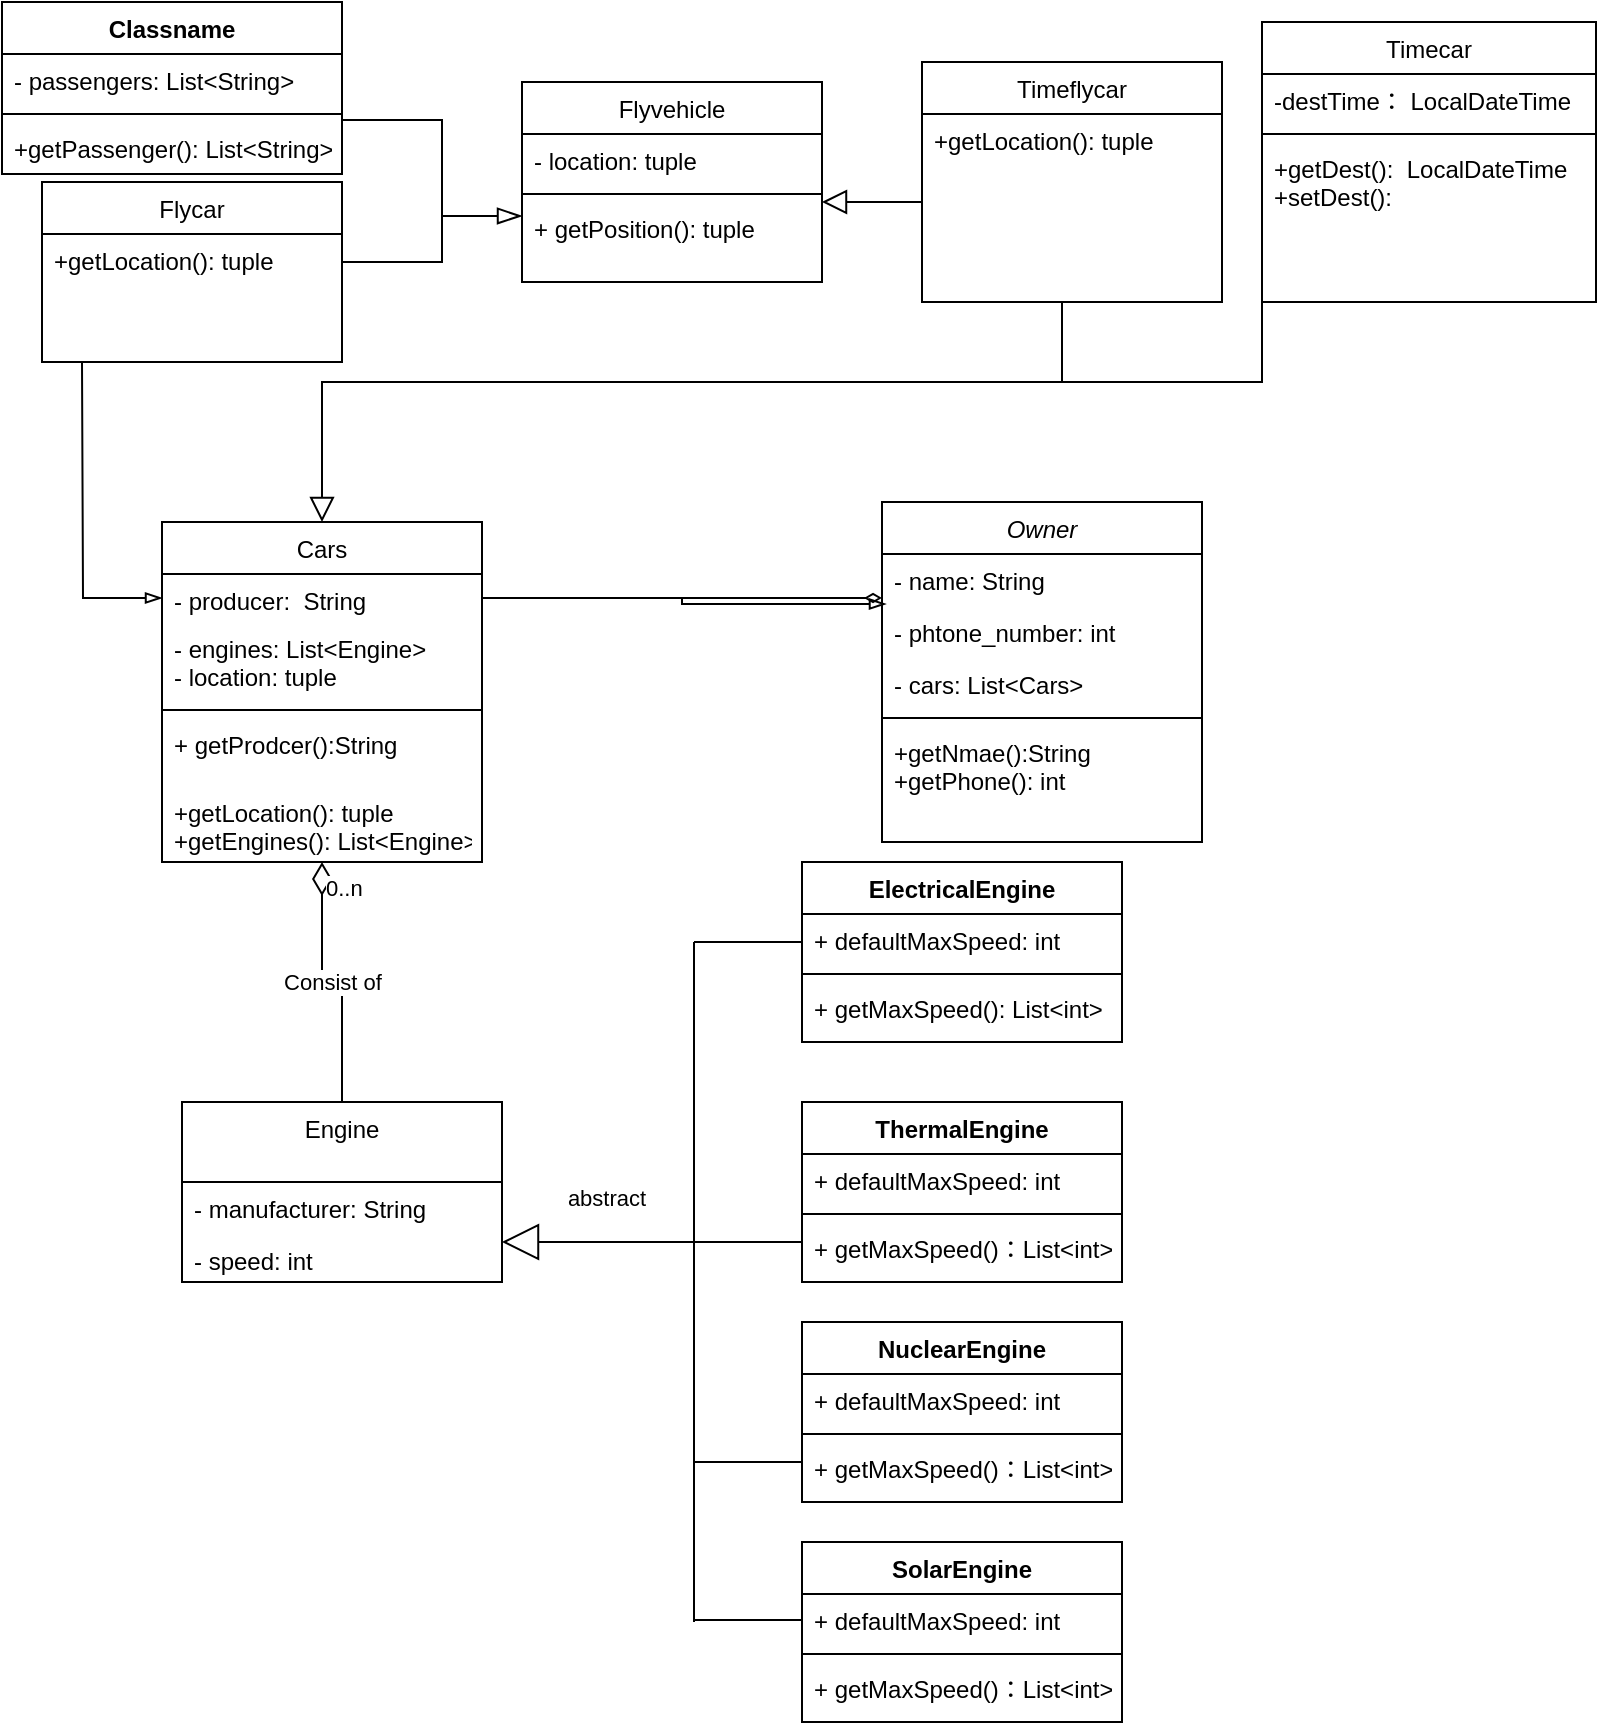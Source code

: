 <mxfile version="15.4.0" type="github">
  <diagram id="C5RBs43oDa-KdzZeNtuy" name="Page-1">
    <mxGraphModel dx="1422" dy="800" grid="1" gridSize="10" guides="1" tooltips="1" connect="1" arrows="1" fold="1" page="1" pageScale="1" pageWidth="827" pageHeight="1169" math="0" shadow="0">
      <root>
        <mxCell id="WIyWlLk6GJQsqaUBKTNV-0" />
        <mxCell id="WIyWlLk6GJQsqaUBKTNV-1" parent="WIyWlLk6GJQsqaUBKTNV-0" />
        <mxCell id="zkfFHV4jXpPFQw0GAbJ--0" value="Owner" style="swimlane;fontStyle=2;align=center;verticalAlign=top;childLayout=stackLayout;horizontal=1;startSize=26;horizontalStack=0;resizeParent=1;resizeLast=0;collapsible=1;marginBottom=0;rounded=0;shadow=0;strokeWidth=1;" parent="WIyWlLk6GJQsqaUBKTNV-1" vertex="1">
          <mxGeometry x="470" y="260" width="160" height="170" as="geometry">
            <mxRectangle x="230" y="140" width="160" height="26" as="alternateBounds" />
          </mxGeometry>
        </mxCell>
        <mxCell id="zkfFHV4jXpPFQw0GAbJ--1" value="- name: String" style="text;align=left;verticalAlign=top;spacingLeft=4;spacingRight=4;overflow=hidden;rotatable=0;points=[[0,0.5],[1,0.5]];portConstraint=eastwest;perimeterSpacing=3;" parent="zkfFHV4jXpPFQw0GAbJ--0" vertex="1">
          <mxGeometry y="26" width="160" height="26" as="geometry" />
        </mxCell>
        <mxCell id="zkfFHV4jXpPFQw0GAbJ--2" value="- phtone_number: int" style="text;align=left;verticalAlign=top;spacingLeft=4;spacingRight=4;overflow=hidden;rotatable=0;points=[[0,0.5],[1,0.5]];portConstraint=eastwest;rounded=0;shadow=0;html=0;" parent="zkfFHV4jXpPFQw0GAbJ--0" vertex="1">
          <mxGeometry y="52" width="160" height="26" as="geometry" />
        </mxCell>
        <mxCell id="zkfFHV4jXpPFQw0GAbJ--3" value="- cars: List&lt;Cars&gt;" style="text;align=left;verticalAlign=top;spacingLeft=4;spacingRight=4;overflow=hidden;rotatable=0;points=[[0,0.5],[1,0.5]];portConstraint=eastwest;rounded=0;shadow=0;html=0;" parent="zkfFHV4jXpPFQw0GAbJ--0" vertex="1">
          <mxGeometry y="78" width="160" height="26" as="geometry" />
        </mxCell>
        <mxCell id="zkfFHV4jXpPFQw0GAbJ--4" value="" style="line;html=1;strokeWidth=1;align=left;verticalAlign=middle;spacingTop=-1;spacingLeft=3;spacingRight=3;rotatable=0;labelPosition=right;points=[];portConstraint=eastwest;" parent="zkfFHV4jXpPFQw0GAbJ--0" vertex="1">
          <mxGeometry y="104" width="160" height="8" as="geometry" />
        </mxCell>
        <mxCell id="zkfFHV4jXpPFQw0GAbJ--5" value="+getNmae():String&#xa;+getPhone(): int" style="text;align=left;verticalAlign=top;spacingLeft=4;spacingRight=4;overflow=hidden;rotatable=0;points=[[0,0.5],[1,0.5]];portConstraint=eastwest;" parent="zkfFHV4jXpPFQw0GAbJ--0" vertex="1">
          <mxGeometry y="112" width="160" height="38" as="geometry" />
        </mxCell>
        <mxCell id="zkfFHV4jXpPFQw0GAbJ--6" value="Engine" style="swimlane;fontStyle=0;align=center;verticalAlign=top;childLayout=stackLayout;horizontal=1;startSize=40;horizontalStack=0;resizeParent=1;resizeLast=0;collapsible=1;marginBottom=0;rounded=0;shadow=0;strokeWidth=1;" parent="WIyWlLk6GJQsqaUBKTNV-1" vertex="1">
          <mxGeometry x="120" y="560" width="160" height="90" as="geometry">
            <mxRectangle x="130" y="380" width="160" height="26" as="alternateBounds" />
          </mxGeometry>
        </mxCell>
        <mxCell id="zkfFHV4jXpPFQw0GAbJ--7" value="- manufacturer: String" style="text;align=left;verticalAlign=top;spacingLeft=4;spacingRight=4;overflow=hidden;rotatable=0;points=[[0,0.5],[1,0.5]];portConstraint=eastwest;" parent="zkfFHV4jXpPFQw0GAbJ--6" vertex="1">
          <mxGeometry y="40" width="160" height="26" as="geometry" />
        </mxCell>
        <mxCell id="zkfFHV4jXpPFQw0GAbJ--8" value="- speed: int" style="text;align=left;verticalAlign=top;spacingLeft=4;spacingRight=4;overflow=hidden;rotatable=0;points=[[0,0.5],[1,0.5]];portConstraint=eastwest;rounded=0;shadow=0;html=0;" parent="zkfFHV4jXpPFQw0GAbJ--6" vertex="1">
          <mxGeometry y="66" width="160" height="24" as="geometry" />
        </mxCell>
        <mxCell id="WK9aIZO4xvANbDTRSzgN-33" style="edgeStyle=orthogonalEdgeStyle;rounded=0;orthogonalLoop=1;jettySize=auto;html=1;exitX=0.5;exitY=1;exitDx=0;exitDy=0;entryX=0.5;entryY=0;entryDx=0;entryDy=0;endArrow=block;endFill=0;endSize=10;strokeWidth=1;" parent="WIyWlLk6GJQsqaUBKTNV-1" source="WK9aIZO4xvANbDTRSzgN-27" target="zkfFHV4jXpPFQw0GAbJ--17" edge="1">
          <mxGeometry relative="1" as="geometry">
            <Array as="points">
              <mxPoint x="560" y="160" />
              <mxPoint x="560" y="200" />
              <mxPoint x="190" y="200" />
            </Array>
          </mxGeometry>
        </mxCell>
        <mxCell id="zkfFHV4jXpPFQw0GAbJ--17" value="Cars" style="swimlane;fontStyle=0;align=center;verticalAlign=top;childLayout=stackLayout;horizontal=1;startSize=26;horizontalStack=0;resizeParent=1;resizeLast=0;collapsible=1;marginBottom=0;rounded=0;shadow=0;strokeWidth=1;" parent="WIyWlLk6GJQsqaUBKTNV-1" vertex="1">
          <mxGeometry x="110" y="270" width="160" height="170" as="geometry">
            <mxRectangle x="550" y="140" width="160" height="26" as="alternateBounds" />
          </mxGeometry>
        </mxCell>
        <mxCell id="zkfFHV4jXpPFQw0GAbJ--18" value="- producer:  String" style="text;align=left;verticalAlign=top;spacingLeft=4;spacingRight=4;overflow=hidden;rotatable=0;points=[[0,0.5],[1,0.5]];portConstraint=eastwest;" parent="zkfFHV4jXpPFQw0GAbJ--17" vertex="1">
          <mxGeometry y="26" width="160" height="24" as="geometry" />
        </mxCell>
        <mxCell id="zkfFHV4jXpPFQw0GAbJ--19" value="- engines: List&lt;Engine&gt;&#xa;- location: tuple" style="text;align=left;verticalAlign=top;spacingLeft=4;spacingRight=4;overflow=hidden;rotatable=0;points=[[0,0.5],[1,0.5]];portConstraint=eastwest;rounded=0;shadow=0;html=0;" parent="zkfFHV4jXpPFQw0GAbJ--17" vertex="1">
          <mxGeometry y="50" width="160" height="40" as="geometry" />
        </mxCell>
        <mxCell id="zkfFHV4jXpPFQw0GAbJ--23" value="" style="line;html=1;strokeWidth=1;align=left;verticalAlign=middle;spacingTop=-1;spacingLeft=3;spacingRight=3;rotatable=0;labelPosition=right;points=[];portConstraint=eastwest;" parent="zkfFHV4jXpPFQw0GAbJ--17" vertex="1">
          <mxGeometry y="90" width="160" height="8" as="geometry" />
        </mxCell>
        <mxCell id="zkfFHV4jXpPFQw0GAbJ--24" value="+ getProdcer():String" style="text;align=left;verticalAlign=top;spacingLeft=4;spacingRight=4;overflow=hidden;rotatable=0;points=[[0,0.5],[1,0.5]];portConstraint=eastwest;" parent="zkfFHV4jXpPFQw0GAbJ--17" vertex="1">
          <mxGeometry y="98" width="160" height="34" as="geometry" />
        </mxCell>
        <mxCell id="zkfFHV4jXpPFQw0GAbJ--25" value="+getLocation(): tuple&#xa;+getEngines(): List&lt;Engine&gt;" style="text;align=left;verticalAlign=top;spacingLeft=4;spacingRight=4;overflow=hidden;rotatable=0;points=[[0,0.5],[1,0.5]];portConstraint=eastwest;" parent="zkfFHV4jXpPFQw0GAbJ--17" vertex="1">
          <mxGeometry y="132" width="160" height="38" as="geometry" />
        </mxCell>
        <mxCell id="vML7J92PC5ZXmbtE7JuW-7" style="edgeStyle=orthogonalEdgeStyle;rounded=0;orthogonalLoop=1;jettySize=auto;html=1;exitX=1;exitY=0.5;exitDx=0;exitDy=0;endArrow=diamondThin;endFill=0;strokeColor=#000000;entryX=1;entryY=0.5;entryDx=0;entryDy=0;" edge="1" parent="zkfFHV4jXpPFQw0GAbJ--17" source="zkfFHV4jXpPFQw0GAbJ--18">
          <mxGeometry relative="1" as="geometry">
            <mxPoint x="360" y="38" as="targetPoint" />
          </mxGeometry>
        </mxCell>
        <mxCell id="_yLd4r76muDsXMG08LjR-4" value="ThermalEngine" style="swimlane;fontStyle=1;align=center;verticalAlign=top;childLayout=stackLayout;horizontal=1;startSize=26;horizontalStack=0;resizeParent=1;resizeParentMax=0;resizeLast=0;collapsible=1;marginBottom=0;" parent="WIyWlLk6GJQsqaUBKTNV-1" vertex="1">
          <mxGeometry x="430" y="560" width="160" height="90" as="geometry" />
        </mxCell>
        <mxCell id="_yLd4r76muDsXMG08LjR-5" value="+ defaultMaxSpeed: int" style="text;strokeColor=none;fillColor=none;align=left;verticalAlign=top;spacingLeft=4;spacingRight=4;overflow=hidden;rotatable=0;points=[[0,0.5],[1,0.5]];portConstraint=eastwest;" parent="_yLd4r76muDsXMG08LjR-4" vertex="1">
          <mxGeometry y="26" width="160" height="26" as="geometry" />
        </mxCell>
        <mxCell id="_yLd4r76muDsXMG08LjR-6" value="" style="line;strokeWidth=1;fillColor=none;align=left;verticalAlign=middle;spacingTop=-1;spacingLeft=3;spacingRight=3;rotatable=0;labelPosition=right;points=[];portConstraint=eastwest;" parent="_yLd4r76muDsXMG08LjR-4" vertex="1">
          <mxGeometry y="52" width="160" height="8" as="geometry" />
        </mxCell>
        <mxCell id="_yLd4r76muDsXMG08LjR-7" value="+ getMaxSpeed()：List&lt;int&gt;" style="text;strokeColor=none;fillColor=none;align=left;verticalAlign=top;spacingLeft=4;spacingRight=4;overflow=hidden;rotatable=0;points=[[0,0.5],[1,0.5]];portConstraint=eastwest;" parent="_yLd4r76muDsXMG08LjR-4" vertex="1">
          <mxGeometry y="60" width="160" height="30" as="geometry" />
        </mxCell>
        <mxCell id="_yLd4r76muDsXMG08LjR-8" value="ElectricalEngine" style="swimlane;fontStyle=1;align=center;verticalAlign=top;childLayout=stackLayout;horizontal=1;startSize=26;horizontalStack=0;resizeParent=1;resizeParentMax=0;resizeLast=0;collapsible=1;marginBottom=0;" parent="WIyWlLk6GJQsqaUBKTNV-1" vertex="1">
          <mxGeometry x="430" y="440" width="160" height="90" as="geometry" />
        </mxCell>
        <mxCell id="_yLd4r76muDsXMG08LjR-9" value="+ defaultMaxSpeed: int" style="text;strokeColor=none;fillColor=none;align=left;verticalAlign=top;spacingLeft=4;spacingRight=4;overflow=hidden;rotatable=0;points=[[0,0.5],[1,0.5]];portConstraint=eastwest;" parent="_yLd4r76muDsXMG08LjR-8" vertex="1">
          <mxGeometry y="26" width="160" height="26" as="geometry" />
        </mxCell>
        <mxCell id="_yLd4r76muDsXMG08LjR-10" value="" style="line;strokeWidth=1;fillColor=none;align=left;verticalAlign=middle;spacingTop=-1;spacingLeft=3;spacingRight=3;rotatable=0;labelPosition=right;points=[];portConstraint=eastwest;" parent="_yLd4r76muDsXMG08LjR-8" vertex="1">
          <mxGeometry y="52" width="160" height="8" as="geometry" />
        </mxCell>
        <mxCell id="_yLd4r76muDsXMG08LjR-11" value="+ getMaxSpeed(): List&lt;int&gt;" style="text;strokeColor=none;fillColor=none;align=left;verticalAlign=top;spacingLeft=4;spacingRight=4;overflow=hidden;rotatable=0;points=[[0,0.5],[1,0.5]];portConstraint=eastwest;" parent="_yLd4r76muDsXMG08LjR-8" vertex="1">
          <mxGeometry y="60" width="160" height="30" as="geometry" />
        </mxCell>
        <mxCell id="_yLd4r76muDsXMG08LjR-21" value="abstract" style="endArrow=block;endSize=16;endFill=0;html=1;" parent="WIyWlLk6GJQsqaUBKTNV-1" edge="1">
          <mxGeometry x="-0.037" y="-22" width="160" relative="1" as="geometry">
            <mxPoint x="380" y="630" as="sourcePoint" />
            <mxPoint x="280" y="630" as="targetPoint" />
            <Array as="points" />
            <mxPoint as="offset" />
          </mxGeometry>
        </mxCell>
        <mxCell id="_yLd4r76muDsXMG08LjR-24" value="" style="endArrow=none;html=1;" parent="WIyWlLk6GJQsqaUBKTNV-1" edge="1">
          <mxGeometry width="50" height="50" relative="1" as="geometry">
            <mxPoint x="376" y="480" as="sourcePoint" />
            <mxPoint x="430" y="480" as="targetPoint" />
            <Array as="points" />
          </mxGeometry>
        </mxCell>
        <mxCell id="_yLd4r76muDsXMG08LjR-25" value="" style="endArrow=none;html=1;" parent="WIyWlLk6GJQsqaUBKTNV-1" edge="1">
          <mxGeometry width="50" height="50" relative="1" as="geometry">
            <mxPoint x="376" y="820" as="sourcePoint" />
            <mxPoint x="376" y="480" as="targetPoint" />
          </mxGeometry>
        </mxCell>
        <mxCell id="WK9aIZO4xvANbDTRSzgN-4" style="edgeStyle=orthogonalEdgeStyle;rounded=0;orthogonalLoop=1;jettySize=auto;html=1;exitX=0;exitY=0.5;exitDx=0;exitDy=0;endArrow=none;endFill=0;" parent="WIyWlLk6GJQsqaUBKTNV-1" source="_yLd4r76muDsXMG08LjR-7" edge="1">
          <mxGeometry relative="1" as="geometry">
            <mxPoint x="376" y="645" as="targetPoint" />
            <Array as="points">
              <mxPoint x="430" y="630" />
              <mxPoint x="376" y="630" />
            </Array>
          </mxGeometry>
        </mxCell>
        <mxCell id="WK9aIZO4xvANbDTRSzgN-5" value="NuclearEngine" style="swimlane;fontStyle=1;align=center;verticalAlign=top;childLayout=stackLayout;horizontal=1;startSize=26;horizontalStack=0;resizeParent=1;resizeParentMax=0;resizeLast=0;collapsible=1;marginBottom=0;" parent="WIyWlLk6GJQsqaUBKTNV-1" vertex="1">
          <mxGeometry x="430" y="670" width="160" height="90" as="geometry" />
        </mxCell>
        <mxCell id="WK9aIZO4xvANbDTRSzgN-6" value="+ defaultMaxSpeed: int" style="text;strokeColor=none;fillColor=none;align=left;verticalAlign=top;spacingLeft=4;spacingRight=4;overflow=hidden;rotatable=0;points=[[0,0.5],[1,0.5]];portConstraint=eastwest;" parent="WK9aIZO4xvANbDTRSzgN-5" vertex="1">
          <mxGeometry y="26" width="160" height="26" as="geometry" />
        </mxCell>
        <mxCell id="WK9aIZO4xvANbDTRSzgN-7" value="" style="line;strokeWidth=1;fillColor=none;align=left;verticalAlign=middle;spacingTop=-1;spacingLeft=3;spacingRight=3;rotatable=0;labelPosition=right;points=[];portConstraint=eastwest;" parent="WK9aIZO4xvANbDTRSzgN-5" vertex="1">
          <mxGeometry y="52" width="160" height="8" as="geometry" />
        </mxCell>
        <mxCell id="WK9aIZO4xvANbDTRSzgN-8" value="+ getMaxSpeed()：List&lt;int&gt;" style="text;strokeColor=none;fillColor=none;align=left;verticalAlign=top;spacingLeft=4;spacingRight=4;overflow=hidden;rotatable=0;points=[[0,0.5],[1,0.5]];portConstraint=eastwest;" parent="WK9aIZO4xvANbDTRSzgN-5" vertex="1">
          <mxGeometry y="60" width="160" height="30" as="geometry" />
        </mxCell>
        <mxCell id="WK9aIZO4xvANbDTRSzgN-9" style="edgeStyle=orthogonalEdgeStyle;rounded=0;orthogonalLoop=1;jettySize=auto;html=1;exitX=0;exitY=0.5;exitDx=0;exitDy=0;endArrow=none;endFill=0;" parent="WIyWlLk6GJQsqaUBKTNV-1" source="WK9aIZO4xvANbDTRSzgN-8" edge="1">
          <mxGeometry relative="1" as="geometry">
            <mxPoint x="376" y="795" as="targetPoint" />
            <Array as="points">
              <mxPoint x="430" y="740" />
              <mxPoint x="376" y="740" />
            </Array>
          </mxGeometry>
        </mxCell>
        <mxCell id="WK9aIZO4xvANbDTRSzgN-10" value="SolarEngine" style="swimlane;fontStyle=1;align=center;verticalAlign=top;childLayout=stackLayout;horizontal=1;startSize=26;horizontalStack=0;resizeParent=1;resizeParentMax=0;resizeLast=0;collapsible=1;marginBottom=0;" parent="WIyWlLk6GJQsqaUBKTNV-1" vertex="1">
          <mxGeometry x="430" y="780" width="160" height="90" as="geometry" />
        </mxCell>
        <mxCell id="WK9aIZO4xvANbDTRSzgN-11" value="+ defaultMaxSpeed: int" style="text;strokeColor=none;fillColor=none;align=left;verticalAlign=top;spacingLeft=4;spacingRight=4;overflow=hidden;rotatable=0;points=[[0,0.5],[1,0.5]];portConstraint=eastwest;" parent="WK9aIZO4xvANbDTRSzgN-10" vertex="1">
          <mxGeometry y="26" width="160" height="26" as="geometry" />
        </mxCell>
        <mxCell id="WK9aIZO4xvANbDTRSzgN-12" value="" style="line;strokeWidth=1;fillColor=none;align=left;verticalAlign=middle;spacingTop=-1;spacingLeft=3;spacingRight=3;rotatable=0;labelPosition=right;points=[];portConstraint=eastwest;" parent="WK9aIZO4xvANbDTRSzgN-10" vertex="1">
          <mxGeometry y="52" width="160" height="8" as="geometry" />
        </mxCell>
        <mxCell id="WK9aIZO4xvANbDTRSzgN-13" value="+ getMaxSpeed()：List&lt;int&gt;" style="text;strokeColor=none;fillColor=none;align=left;verticalAlign=top;spacingLeft=4;spacingRight=4;overflow=hidden;rotatable=0;points=[[0,0.5],[1,0.5]];portConstraint=eastwest;" parent="WK9aIZO4xvANbDTRSzgN-10" vertex="1">
          <mxGeometry y="60" width="160" height="30" as="geometry" />
        </mxCell>
        <mxCell id="WK9aIZO4xvANbDTRSzgN-14" style="edgeStyle=orthogonalEdgeStyle;rounded=0;orthogonalLoop=1;jettySize=auto;html=1;exitX=0;exitY=0.5;exitDx=0;exitDy=0;endArrow=none;endFill=0;" parent="WIyWlLk6GJQsqaUBKTNV-1" source="WK9aIZO4xvANbDTRSzgN-11" edge="1">
          <mxGeometry relative="1" as="geometry">
            <mxPoint x="376" y="819" as="targetPoint" />
          </mxGeometry>
        </mxCell>
        <mxCell id="WK9aIZO4xvANbDTRSzgN-15" value="Consist of" style="endArrow=none;html=1;endSize=12;startArrow=diamondThin;startSize=14;startFill=0;edgeStyle=orthogonalEdgeStyle;rounded=0;endFill=0;exitX=0.5;exitY=1;exitDx=0;exitDy=0;entryX=0.5;entryY=0;entryDx=0;entryDy=0;" parent="WIyWlLk6GJQsqaUBKTNV-1" source="zkfFHV4jXpPFQw0GAbJ--17" target="zkfFHV4jXpPFQw0GAbJ--6" edge="1">
          <mxGeometry relative="1" as="geometry">
            <mxPoint x="200" y="480" as="sourcePoint" />
            <mxPoint x="200" y="530" as="targetPoint" />
            <Array as="points" />
          </mxGeometry>
        </mxCell>
        <mxCell id="WK9aIZO4xvANbDTRSzgN-16" value="0..n" style="edgeLabel;resizable=0;html=1;align=left;verticalAlign=top;" parent="WK9aIZO4xvANbDTRSzgN-15" connectable="0" vertex="1">
          <mxGeometry x="-1" relative="1" as="geometry" />
        </mxCell>
        <mxCell id="WK9aIZO4xvANbDTRSzgN-20" value="Flyvehicle" style="swimlane;fontStyle=0;align=center;verticalAlign=top;childLayout=stackLayout;horizontal=1;startSize=26;horizontalStack=0;resizeParent=1;resizeLast=0;collapsible=1;marginBottom=0;rounded=0;shadow=0;strokeWidth=1;" parent="WIyWlLk6GJQsqaUBKTNV-1" vertex="1">
          <mxGeometry x="290" y="50" width="150" height="100" as="geometry">
            <mxRectangle x="550" y="140" width="160" height="26" as="alternateBounds" />
          </mxGeometry>
        </mxCell>
        <mxCell id="WK9aIZO4xvANbDTRSzgN-21" value="- location: tuple" style="text;align=left;verticalAlign=top;spacingLeft=4;spacingRight=4;overflow=hidden;rotatable=0;points=[[0,0.5],[1,0.5]];portConstraint=eastwest;" parent="WK9aIZO4xvANbDTRSzgN-20" vertex="1">
          <mxGeometry y="26" width="150" height="26" as="geometry" />
        </mxCell>
        <mxCell id="WK9aIZO4xvANbDTRSzgN-23" value="" style="line;html=1;strokeWidth=1;align=left;verticalAlign=middle;spacingTop=-1;spacingLeft=3;spacingRight=3;rotatable=0;labelPosition=right;points=[];portConstraint=eastwest;" parent="WK9aIZO4xvANbDTRSzgN-20" vertex="1">
          <mxGeometry y="52" width="150" height="8" as="geometry" />
        </mxCell>
        <mxCell id="WK9aIZO4xvANbDTRSzgN-24" value="+ getPosition(): tuple" style="text;align=left;verticalAlign=top;spacingLeft=4;spacingRight=4;overflow=hidden;rotatable=0;points=[[0,0.5],[1,0.5]];portConstraint=eastwest;" parent="WK9aIZO4xvANbDTRSzgN-20" vertex="1">
          <mxGeometry y="60" width="150" height="26" as="geometry" />
        </mxCell>
        <mxCell id="WK9aIZO4xvANbDTRSzgN-27" value="Timeflycar" style="swimlane;fontStyle=0;align=center;verticalAlign=top;childLayout=stackLayout;horizontal=1;startSize=26;horizontalStack=0;resizeParent=1;resizeLast=0;collapsible=1;marginBottom=0;rounded=0;shadow=0;strokeWidth=1;" parent="WIyWlLk6GJQsqaUBKTNV-1" vertex="1">
          <mxGeometry x="490" y="40" width="150" height="120" as="geometry">
            <mxRectangle x="550" y="140" width="160" height="26" as="alternateBounds" />
          </mxGeometry>
        </mxCell>
        <mxCell id="WK9aIZO4xvANbDTRSzgN-28" value="+getLocation(): tuple" style="text;align=left;verticalAlign=top;spacingLeft=4;spacingRight=4;overflow=hidden;rotatable=0;points=[[0,0.5],[1,0.5]];portConstraint=eastwest;" parent="WK9aIZO4xvANbDTRSzgN-27" vertex="1">
          <mxGeometry y="26" width="150" height="26" as="geometry" />
        </mxCell>
        <mxCell id="WK9aIZO4xvANbDTRSzgN-34" value="" style="edgeStyle=orthogonalEdgeStyle;rounded=0;orthogonalLoop=1;jettySize=auto;html=1;endArrow=block;endFill=0;endSize=10;strokeWidth=1;" parent="WIyWlLk6GJQsqaUBKTNV-1" target="WK9aIZO4xvANbDTRSzgN-24" edge="1">
          <mxGeometry relative="1" as="geometry">
            <mxPoint x="490" y="110" as="sourcePoint" />
            <Array as="points">
              <mxPoint x="480" y="110" />
              <mxPoint x="480" y="110" />
            </Array>
          </mxGeometry>
        </mxCell>
        <mxCell id="WK9aIZO4xvANbDTRSzgN-43" value="Flycar" style="swimlane;fontStyle=0;align=center;verticalAlign=top;childLayout=stackLayout;horizontal=1;startSize=26;horizontalStack=0;resizeParent=1;resizeLast=0;collapsible=1;marginBottom=0;rounded=0;shadow=0;strokeWidth=1;" parent="WIyWlLk6GJQsqaUBKTNV-1" vertex="1">
          <mxGeometry x="50" y="100" width="150" height="90" as="geometry">
            <mxRectangle x="550" y="140" width="160" height="26" as="alternateBounds" />
          </mxGeometry>
        </mxCell>
        <mxCell id="WK9aIZO4xvANbDTRSzgN-44" value="+getLocation(): tuple" style="text;align=left;verticalAlign=top;spacingLeft=4;spacingRight=4;overflow=hidden;rotatable=0;points=[[0,0.5],[1,0.5]];portConstraint=eastwest;" parent="WK9aIZO4xvANbDTRSzgN-43" vertex="1">
          <mxGeometry y="26" width="150" height="26" as="geometry" />
        </mxCell>
        <mxCell id="WK9aIZO4xvANbDTRSzgN-49" style="edgeStyle=orthogonalEdgeStyle;rounded=0;orthogonalLoop=1;jettySize=auto;html=1;exitX=1;exitY=0.5;exitDx=0;exitDy=0;entryX=0;entryY=0.269;entryDx=0;entryDy=0;entryPerimeter=0;endArrow=blockThin;endFill=0;endSize=10;strokeWidth=1;" parent="WIyWlLk6GJQsqaUBKTNV-1" target="WK9aIZO4xvANbDTRSzgN-24" edge="1">
          <mxGeometry relative="1" as="geometry">
            <Array as="points">
              <mxPoint x="250" y="69" />
              <mxPoint x="250" y="117" />
            </Array>
            <mxPoint x="200" y="49" as="sourcePoint" />
          </mxGeometry>
        </mxCell>
        <mxCell id="WK9aIZO4xvANbDTRSzgN-51" style="edgeStyle=orthogonalEdgeStyle;rounded=0;orthogonalLoop=1;jettySize=auto;html=1;exitX=1;exitY=0.5;exitDx=0;exitDy=0;endArrow=none;endFill=0;endSize=10;strokeWidth=1;" parent="WIyWlLk6GJQsqaUBKTNV-1" source="WK9aIZO4xvANbDTRSzgN-44" edge="1">
          <mxGeometry relative="1" as="geometry">
            <mxPoint x="250" y="110" as="targetPoint" />
            <Array as="points">
              <mxPoint x="200" y="140" />
              <mxPoint x="250" y="140" />
            </Array>
          </mxGeometry>
        </mxCell>
        <mxCell id="WK9aIZO4xvANbDTRSzgN-52" value="Timecar" style="swimlane;fontStyle=0;align=center;verticalAlign=top;childLayout=stackLayout;horizontal=1;startSize=26;horizontalStack=0;resizeParent=1;resizeLast=0;collapsible=1;marginBottom=0;rounded=0;shadow=0;strokeWidth=1;" parent="WIyWlLk6GJQsqaUBKTNV-1" vertex="1">
          <mxGeometry x="660" y="20" width="167" height="140" as="geometry">
            <mxRectangle x="550" y="140" width="160" height="26" as="alternateBounds" />
          </mxGeometry>
        </mxCell>
        <mxCell id="WK9aIZO4xvANbDTRSzgN-53" value="-destTime： LocalDateTime" style="text;align=left;verticalAlign=top;spacingLeft=4;spacingRight=4;overflow=hidden;rotatable=0;points=[[0,0.5],[1,0.5]];portConstraint=eastwest;" parent="WK9aIZO4xvANbDTRSzgN-52" vertex="1">
          <mxGeometry y="26" width="167" height="26" as="geometry" />
        </mxCell>
        <mxCell id="WK9aIZO4xvANbDTRSzgN-55" value="" style="line;html=1;strokeWidth=1;align=left;verticalAlign=middle;spacingTop=-1;spacingLeft=3;spacingRight=3;rotatable=0;labelPosition=right;points=[];portConstraint=eastwest;" parent="WK9aIZO4xvANbDTRSzgN-52" vertex="1">
          <mxGeometry y="52" width="167" height="8" as="geometry" />
        </mxCell>
        <mxCell id="WK9aIZO4xvANbDTRSzgN-57" value="+getDest():  LocalDateTime&#xa;+setDest():&#xa;" style="text;align=left;verticalAlign=top;spacingLeft=4;spacingRight=4;overflow=hidden;rotatable=0;points=[[0,0.5],[1,0.5]];portConstraint=eastwest;" parent="WK9aIZO4xvANbDTRSzgN-52" vertex="1">
          <mxGeometry y="60" width="167" height="50" as="geometry" />
        </mxCell>
        <mxCell id="WK9aIZO4xvANbDTRSzgN-61" style="edgeStyle=orthogonalEdgeStyle;rounded=0;orthogonalLoop=1;jettySize=auto;html=1;exitX=0;exitY=0.5;exitDx=0;exitDy=0;endArrow=none;endFill=0;endSize=10;strokeWidth=1;" parent="WIyWlLk6GJQsqaUBKTNV-1" source="WK9aIZO4xvANbDTRSzgN-57" edge="1">
          <mxGeometry relative="1" as="geometry">
            <mxPoint x="560" y="200" as="targetPoint" />
            <Array as="points">
              <mxPoint x="660" y="200" />
            </Array>
          </mxGeometry>
        </mxCell>
        <mxCell id="vML7J92PC5ZXmbtE7JuW-0" style="edgeStyle=orthogonalEdgeStyle;rounded=0;orthogonalLoop=1;jettySize=auto;html=1;exitX=0;exitY=0.5;exitDx=0;exitDy=0;endArrow=blockThin;endFill=0;entryX=0;entryY=0.5;entryDx=0;entryDy=0;" edge="1" parent="WIyWlLk6GJQsqaUBKTNV-1" target="zkfFHV4jXpPFQw0GAbJ--18">
          <mxGeometry relative="1" as="geometry">
            <mxPoint x="70" y="190" as="sourcePoint" />
          </mxGeometry>
        </mxCell>
        <mxCell id="vML7J92PC5ZXmbtE7JuW-1" value="Classname" style="swimlane;fontStyle=1;align=center;verticalAlign=top;childLayout=stackLayout;horizontal=1;startSize=26;horizontalStack=0;resizeParent=1;resizeParentMax=0;resizeLast=0;collapsible=1;marginBottom=0;" vertex="1" parent="WIyWlLk6GJQsqaUBKTNV-1">
          <mxGeometry x="30" y="10" width="170" height="86" as="geometry" />
        </mxCell>
        <mxCell id="vML7J92PC5ZXmbtE7JuW-2" value="- passengers: List&lt;String&gt;" style="text;strokeColor=none;fillColor=none;align=left;verticalAlign=top;spacingLeft=4;spacingRight=4;overflow=hidden;rotatable=0;points=[[0,0.5],[1,0.5]];portConstraint=eastwest;" vertex="1" parent="vML7J92PC5ZXmbtE7JuW-1">
          <mxGeometry y="26" width="170" height="26" as="geometry" />
        </mxCell>
        <mxCell id="vML7J92PC5ZXmbtE7JuW-3" value="" style="line;strokeWidth=1;fillColor=none;align=left;verticalAlign=middle;spacingTop=-1;spacingLeft=3;spacingRight=3;rotatable=0;labelPosition=right;points=[];portConstraint=eastwest;" vertex="1" parent="vML7J92PC5ZXmbtE7JuW-1">
          <mxGeometry y="52" width="170" height="8" as="geometry" />
        </mxCell>
        <mxCell id="vML7J92PC5ZXmbtE7JuW-4" value="+getPassenger(): List&lt;String&gt;" style="text;strokeColor=none;fillColor=none;align=left;verticalAlign=top;spacingLeft=4;spacingRight=4;overflow=hidden;rotatable=0;points=[[0,0.5],[1,0.5]];portConstraint=eastwest;" vertex="1" parent="vML7J92PC5ZXmbtE7JuW-1">
          <mxGeometry y="60" width="170" height="26" as="geometry" />
        </mxCell>
        <mxCell id="vML7J92PC5ZXmbtE7JuW-6" style="edgeStyle=orthogonalEdgeStyle;rounded=0;orthogonalLoop=1;jettySize=auto;html=1;exitX=1;exitY=0.5;exitDx=0;exitDy=0;entryX=0.03;entryY=0.875;entryDx=0;entryDy=0;entryPerimeter=0;endArrow=blockThin;endFill=0;strokeColor=#000000;" edge="1" parent="WIyWlLk6GJQsqaUBKTNV-1" source="zkfFHV4jXpPFQw0GAbJ--18" target="zkfFHV4jXpPFQw0GAbJ--1">
          <mxGeometry relative="1" as="geometry">
            <Array as="points">
              <mxPoint x="370" y="308" />
              <mxPoint x="370" y="311" />
            </Array>
          </mxGeometry>
        </mxCell>
      </root>
    </mxGraphModel>
  </diagram>
</mxfile>
